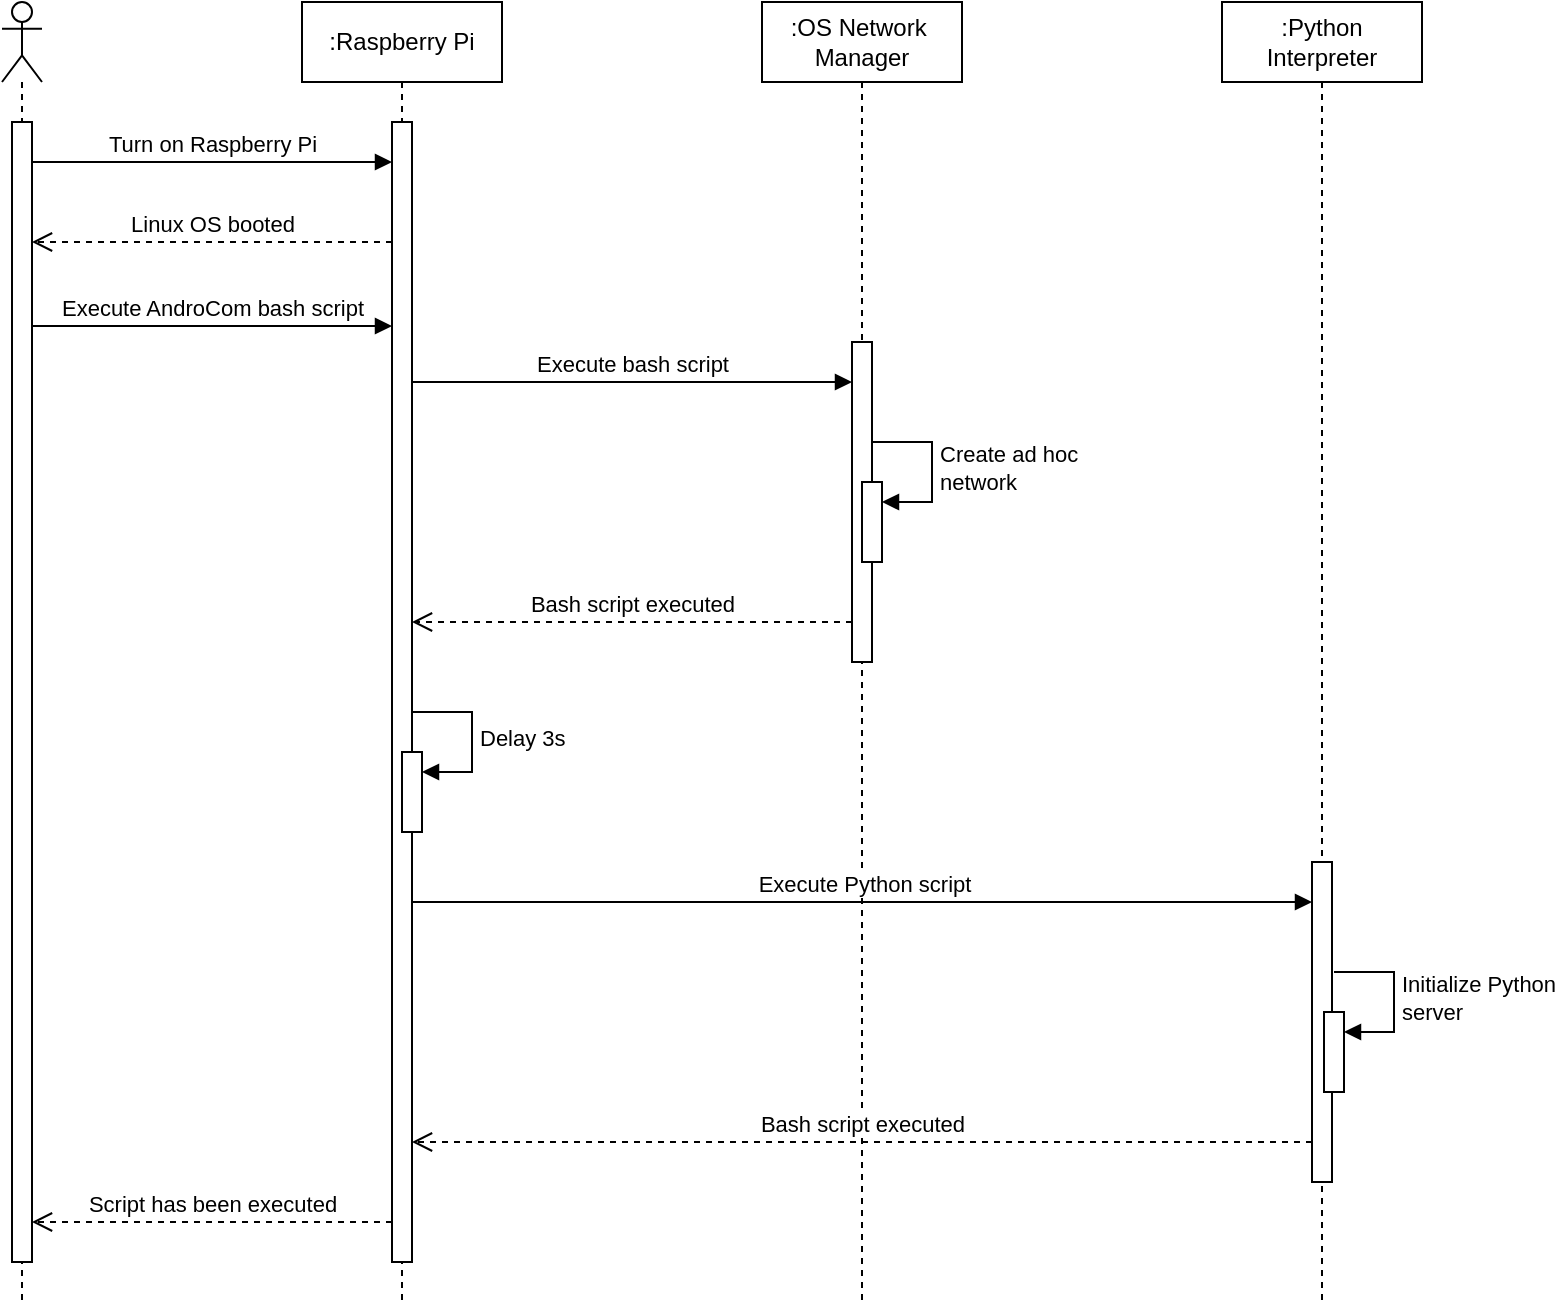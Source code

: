 <mxfile version="24.3.1" type="device">
  <diagram name="Page-1" id="2YBvvXClWsGukQMizWep">
    <mxGraphModel dx="625" dy="327" grid="1" gridSize="10" guides="1" tooltips="1" connect="1" arrows="1" fold="1" page="1" pageScale="1" pageWidth="850" pageHeight="1100" math="0" shadow="0">
      <root>
        <mxCell id="0" />
        <mxCell id="1" parent="0" />
        <mxCell id="pxzlPe1048tR8DVXgdaq-4" value="" style="shape=umlLifeline;perimeter=lifelinePerimeter;whiteSpace=wrap;html=1;container=1;dropTarget=0;collapsible=0;recursiveResize=0;outlineConnect=0;portConstraint=eastwest;newEdgeStyle={&quot;curved&quot;:0,&quot;rounded&quot;:0};participant=umlActor;" vertex="1" parent="1">
          <mxGeometry x="30" y="40" width="20" height="650" as="geometry" />
        </mxCell>
        <mxCell id="pxzlPe1048tR8DVXgdaq-9" value="" style="html=1;points=[[0,0,0,0,5],[0,1,0,0,-5],[1,0,0,0,5],[1,1,0,0,-5]];perimeter=orthogonalPerimeter;outlineConnect=0;targetShapes=umlLifeline;portConstraint=eastwest;newEdgeStyle={&quot;curved&quot;:0,&quot;rounded&quot;:0};" vertex="1" parent="pxzlPe1048tR8DVXgdaq-4">
          <mxGeometry x="5" y="60" width="10" height="570" as="geometry" />
        </mxCell>
        <mxCell id="pxzlPe1048tR8DVXgdaq-5" value=":Raspberry Pi" style="shape=umlLifeline;perimeter=lifelinePerimeter;whiteSpace=wrap;html=1;container=1;dropTarget=0;collapsible=0;recursiveResize=0;outlineConnect=0;portConstraint=eastwest;newEdgeStyle={&quot;curved&quot;:0,&quot;rounded&quot;:0};" vertex="1" parent="1">
          <mxGeometry x="180" y="40" width="100" height="650" as="geometry" />
        </mxCell>
        <mxCell id="pxzlPe1048tR8DVXgdaq-11" value="" style="html=1;points=[[0,0,0,0,5],[0,1,0,0,-5],[1,0,0,0,5],[1,1,0,0,-5]];perimeter=orthogonalPerimeter;outlineConnect=0;targetShapes=umlLifeline;portConstraint=eastwest;newEdgeStyle={&quot;curved&quot;:0,&quot;rounded&quot;:0};" vertex="1" parent="pxzlPe1048tR8DVXgdaq-5">
          <mxGeometry x="45" y="60" width="10" height="570" as="geometry" />
        </mxCell>
        <mxCell id="pxzlPe1048tR8DVXgdaq-22" value="" style="html=1;points=[[0,0,0,0,5],[0,1,0,0,-5],[1,0,0,0,5],[1,1,0,0,-5]];perimeter=orthogonalPerimeter;outlineConnect=0;targetShapes=umlLifeline;portConstraint=eastwest;newEdgeStyle={&quot;curved&quot;:0,&quot;rounded&quot;:0};" vertex="1" parent="pxzlPe1048tR8DVXgdaq-5">
          <mxGeometry x="50" y="375" width="10" height="40" as="geometry" />
        </mxCell>
        <mxCell id="pxzlPe1048tR8DVXgdaq-23" value="Delay 3s" style="html=1;align=left;spacingLeft=2;endArrow=block;rounded=0;edgeStyle=orthogonalEdgeStyle;curved=0;rounded=0;" edge="1" target="pxzlPe1048tR8DVXgdaq-22" parent="pxzlPe1048tR8DVXgdaq-5">
          <mxGeometry relative="1" as="geometry">
            <mxPoint x="55" y="355" as="sourcePoint" />
            <Array as="points">
              <mxPoint x="85" y="385" />
            </Array>
          </mxGeometry>
        </mxCell>
        <mxCell id="pxzlPe1048tR8DVXgdaq-6" value=":OS Network&amp;nbsp; Manager" style="shape=umlLifeline;perimeter=lifelinePerimeter;whiteSpace=wrap;html=1;container=1;dropTarget=0;collapsible=0;recursiveResize=0;outlineConnect=0;portConstraint=eastwest;newEdgeStyle={&quot;curved&quot;:0,&quot;rounded&quot;:0};" vertex="1" parent="1">
          <mxGeometry x="410" y="40" width="100" height="650" as="geometry" />
        </mxCell>
        <mxCell id="pxzlPe1048tR8DVXgdaq-15" value="" style="html=1;points=[[0,0,0,0,5],[0,1,0,0,-5],[1,0,0,0,5],[1,1,0,0,-5]];perimeter=orthogonalPerimeter;outlineConnect=0;targetShapes=umlLifeline;portConstraint=eastwest;newEdgeStyle={&quot;curved&quot;:0,&quot;rounded&quot;:0};" vertex="1" parent="pxzlPe1048tR8DVXgdaq-6">
          <mxGeometry x="45" y="170" width="10" height="160" as="geometry" />
        </mxCell>
        <mxCell id="pxzlPe1048tR8DVXgdaq-17" value="" style="html=1;points=[[0,0,0,0,5],[0,1,0,0,-5],[1,0,0,0,5],[1,1,0,0,-5]];perimeter=orthogonalPerimeter;outlineConnect=0;targetShapes=umlLifeline;portConstraint=eastwest;newEdgeStyle={&quot;curved&quot;:0,&quot;rounded&quot;:0};" vertex="1" parent="pxzlPe1048tR8DVXgdaq-6">
          <mxGeometry x="50" y="240" width="10" height="40" as="geometry" />
        </mxCell>
        <mxCell id="pxzlPe1048tR8DVXgdaq-18" value="Create ad hoc&amp;nbsp;&lt;div&gt;network&lt;/div&gt;" style="html=1;align=left;spacingLeft=2;endArrow=block;rounded=0;edgeStyle=orthogonalEdgeStyle;curved=0;rounded=0;" edge="1" target="pxzlPe1048tR8DVXgdaq-17" parent="pxzlPe1048tR8DVXgdaq-6">
          <mxGeometry x="0.003" relative="1" as="geometry">
            <mxPoint x="55" y="220" as="sourcePoint" />
            <Array as="points">
              <mxPoint x="85" y="250" />
            </Array>
            <mxPoint as="offset" />
          </mxGeometry>
        </mxCell>
        <mxCell id="pxzlPe1048tR8DVXgdaq-7" value=":Python Interpreter" style="shape=umlLifeline;perimeter=lifelinePerimeter;whiteSpace=wrap;html=1;container=1;dropTarget=0;collapsible=0;recursiveResize=0;outlineConnect=0;portConstraint=eastwest;newEdgeStyle={&quot;curved&quot;:0,&quot;rounded&quot;:0};" vertex="1" parent="1">
          <mxGeometry x="640" y="40" width="100" height="650" as="geometry" />
        </mxCell>
        <mxCell id="pxzlPe1048tR8DVXgdaq-25" value="" style="html=1;points=[[0,0,0,0,5],[0,1,0,0,-5],[1,0,0,0,5],[1,1,0,0,-5]];perimeter=orthogonalPerimeter;outlineConnect=0;targetShapes=umlLifeline;portConstraint=eastwest;newEdgeStyle={&quot;curved&quot;:0,&quot;rounded&quot;:0};" vertex="1" parent="pxzlPe1048tR8DVXgdaq-7">
          <mxGeometry x="45" y="430" width="10" height="160" as="geometry" />
        </mxCell>
        <mxCell id="pxzlPe1048tR8DVXgdaq-26" value="" style="html=1;points=[[0,0,0,0,5],[0,1,0,0,-5],[1,0,0,0,5],[1,1,0,0,-5]];perimeter=orthogonalPerimeter;outlineConnect=0;targetShapes=umlLifeline;portConstraint=eastwest;newEdgeStyle={&quot;curved&quot;:0,&quot;rounded&quot;:0};" vertex="1" parent="pxzlPe1048tR8DVXgdaq-7">
          <mxGeometry x="51" y="505" width="10" height="40" as="geometry" />
        </mxCell>
        <mxCell id="pxzlPe1048tR8DVXgdaq-27" value="Initialize Python&lt;div&gt;server&lt;/div&gt;" style="html=1;align=left;spacingLeft=2;endArrow=block;rounded=0;edgeStyle=orthogonalEdgeStyle;curved=0;rounded=0;" edge="1" target="pxzlPe1048tR8DVXgdaq-26" parent="pxzlPe1048tR8DVXgdaq-7">
          <mxGeometry x="0.002" relative="1" as="geometry">
            <mxPoint x="56" y="485" as="sourcePoint" />
            <Array as="points">
              <mxPoint x="86" y="515" />
            </Array>
            <mxPoint as="offset" />
          </mxGeometry>
        </mxCell>
        <mxCell id="pxzlPe1048tR8DVXgdaq-8" value="Turn on Raspberry Pi" style="html=1;verticalAlign=bottom;endArrow=block;curved=0;rounded=0;" edge="1" parent="1" target="pxzlPe1048tR8DVXgdaq-11">
          <mxGeometry width="80" relative="1" as="geometry">
            <mxPoint x="45" y="120" as="sourcePoint" />
            <mxPoint x="220" y="119" as="targetPoint" />
            <mxPoint as="offset" />
          </mxGeometry>
        </mxCell>
        <mxCell id="pxzlPe1048tR8DVXgdaq-13" value="Linux OS booted" style="html=1;verticalAlign=bottom;endArrow=open;dashed=1;endSize=8;curved=0;rounded=0;" edge="1" parent="1">
          <mxGeometry x="0.002" relative="1" as="geometry">
            <mxPoint x="225" y="160.0" as="sourcePoint" />
            <mxPoint x="45" y="160.0" as="targetPoint" />
            <mxPoint as="offset" />
          </mxGeometry>
        </mxCell>
        <mxCell id="pxzlPe1048tR8DVXgdaq-14" value="Execute AndroCom bash script" style="html=1;verticalAlign=bottom;endArrow=block;curved=0;rounded=0;" edge="1" parent="1">
          <mxGeometry width="80" relative="1" as="geometry">
            <mxPoint x="45" y="202" as="sourcePoint" />
            <mxPoint x="225" y="202" as="targetPoint" />
            <mxPoint as="offset" />
          </mxGeometry>
        </mxCell>
        <mxCell id="pxzlPe1048tR8DVXgdaq-16" value="Execute bash script" style="html=1;verticalAlign=bottom;endArrow=block;curved=0;rounded=0;" edge="1" parent="1">
          <mxGeometry x="0.002" width="80" relative="1" as="geometry">
            <mxPoint x="235" y="230" as="sourcePoint" />
            <mxPoint x="455" y="230" as="targetPoint" />
            <mxPoint as="offset" />
          </mxGeometry>
        </mxCell>
        <mxCell id="pxzlPe1048tR8DVXgdaq-19" value="Bash script executed" style="html=1;verticalAlign=bottom;endArrow=open;dashed=1;endSize=8;curved=0;rounded=0;" edge="1" parent="1" target="pxzlPe1048tR8DVXgdaq-11">
          <mxGeometry x="0.002" relative="1" as="geometry">
            <mxPoint x="455" y="350" as="sourcePoint" />
            <mxPoint x="240" y="350" as="targetPoint" />
            <mxPoint as="offset" />
          </mxGeometry>
        </mxCell>
        <mxCell id="pxzlPe1048tR8DVXgdaq-24" value="Execute Python script" style="html=1;verticalAlign=bottom;endArrow=block;curved=0;rounded=0;" edge="1" parent="1">
          <mxGeometry x="0.002" width="80" relative="1" as="geometry">
            <mxPoint x="235" y="490" as="sourcePoint" />
            <mxPoint x="685" y="490" as="targetPoint" />
            <mxPoint as="offset" />
          </mxGeometry>
        </mxCell>
        <mxCell id="pxzlPe1048tR8DVXgdaq-28" value="Bash script executed" style="html=1;verticalAlign=bottom;endArrow=open;dashed=1;endSize=8;curved=0;rounded=0;" edge="1" parent="1" source="pxzlPe1048tR8DVXgdaq-25" target="pxzlPe1048tR8DVXgdaq-11">
          <mxGeometry x="0.002" relative="1" as="geometry">
            <mxPoint x="560" y="450" as="sourcePoint" />
            <mxPoint x="245" y="360" as="targetPoint" />
            <mxPoint as="offset" />
            <Array as="points">
              <mxPoint x="420" y="610" />
            </Array>
          </mxGeometry>
        </mxCell>
        <mxCell id="pxzlPe1048tR8DVXgdaq-29" value="Script has been executed" style="html=1;verticalAlign=bottom;endArrow=open;dashed=1;endSize=8;curved=0;rounded=0;" edge="1" parent="1" source="pxzlPe1048tR8DVXgdaq-11" target="pxzlPe1048tR8DVXgdaq-9">
          <mxGeometry x="0.002" relative="1" as="geometry">
            <mxPoint x="695" y="620" as="sourcePoint" />
            <mxPoint x="245" y="620" as="targetPoint" />
            <mxPoint as="offset" />
            <Array as="points">
              <mxPoint x="220" y="650" />
            </Array>
          </mxGeometry>
        </mxCell>
      </root>
    </mxGraphModel>
  </diagram>
</mxfile>
